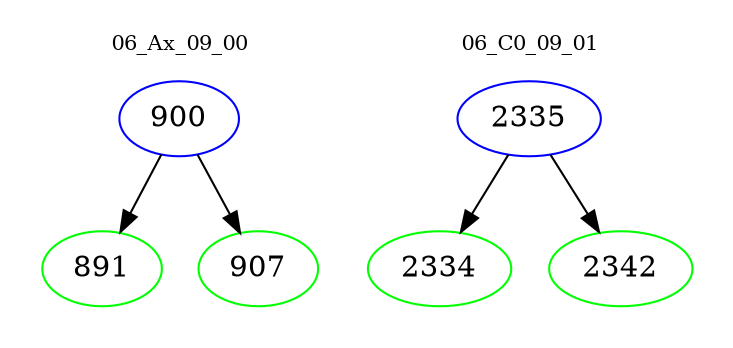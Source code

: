 digraph{
subgraph cluster_0 {
color = white
label = "06_Ax_09_00";
fontsize=10;
T0_900 [label="900", color="blue"]
T0_900 -> T0_891 [color="black"]
T0_891 [label="891", color="green"]
T0_900 -> T0_907 [color="black"]
T0_907 [label="907", color="green"]
}
subgraph cluster_1 {
color = white
label = "06_C0_09_01";
fontsize=10;
T1_2335 [label="2335", color="blue"]
T1_2335 -> T1_2334 [color="black"]
T1_2334 [label="2334", color="green"]
T1_2335 -> T1_2342 [color="black"]
T1_2342 [label="2342", color="green"]
}
}
